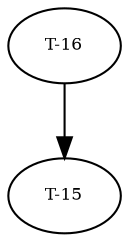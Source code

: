 digraph RGL__DirectedAdjacencyGraph {
    "T-16" [
        fontsize = 8,
        label = "T-16"
    ]

    "T-15" [
        fontsize = 8,
        label = "T-15"
    ]

    "T-16" -> "T-15" [
        fontsize = 8
    ]
}
